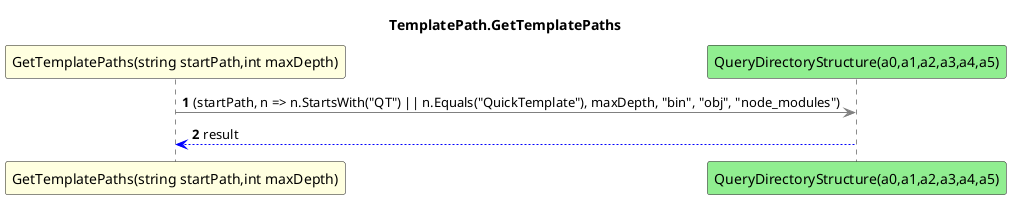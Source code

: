 @startuml TemplatePath.GetTemplatePaths
title TemplatePath.GetTemplatePaths
participant "GetTemplatePaths(string startPath,int maxDepth)" as GetTemplatePaths_p0_p1 #LightYellow
participant "QueryDirectoryStructure(a0,a1,a2,a3,a4,a5)" as QueryDirectoryStructure_a0_a1_a2_a3_a4_a5 #LightGreen
autonumber
GetTemplatePaths_p0_p1 -[#grey]> QueryDirectoryStructure_a0_a1_a2_a3_a4_a5 : (startPath, n => n.StartsWith("QT") || n.Equals("QuickTemplate"), maxDepth, "bin", "obj", "node_modules")
QueryDirectoryStructure_a0_a1_a2_a3_a4_a5 -[#blue]-> GetTemplatePaths_p0_p1 : result
@enduml
